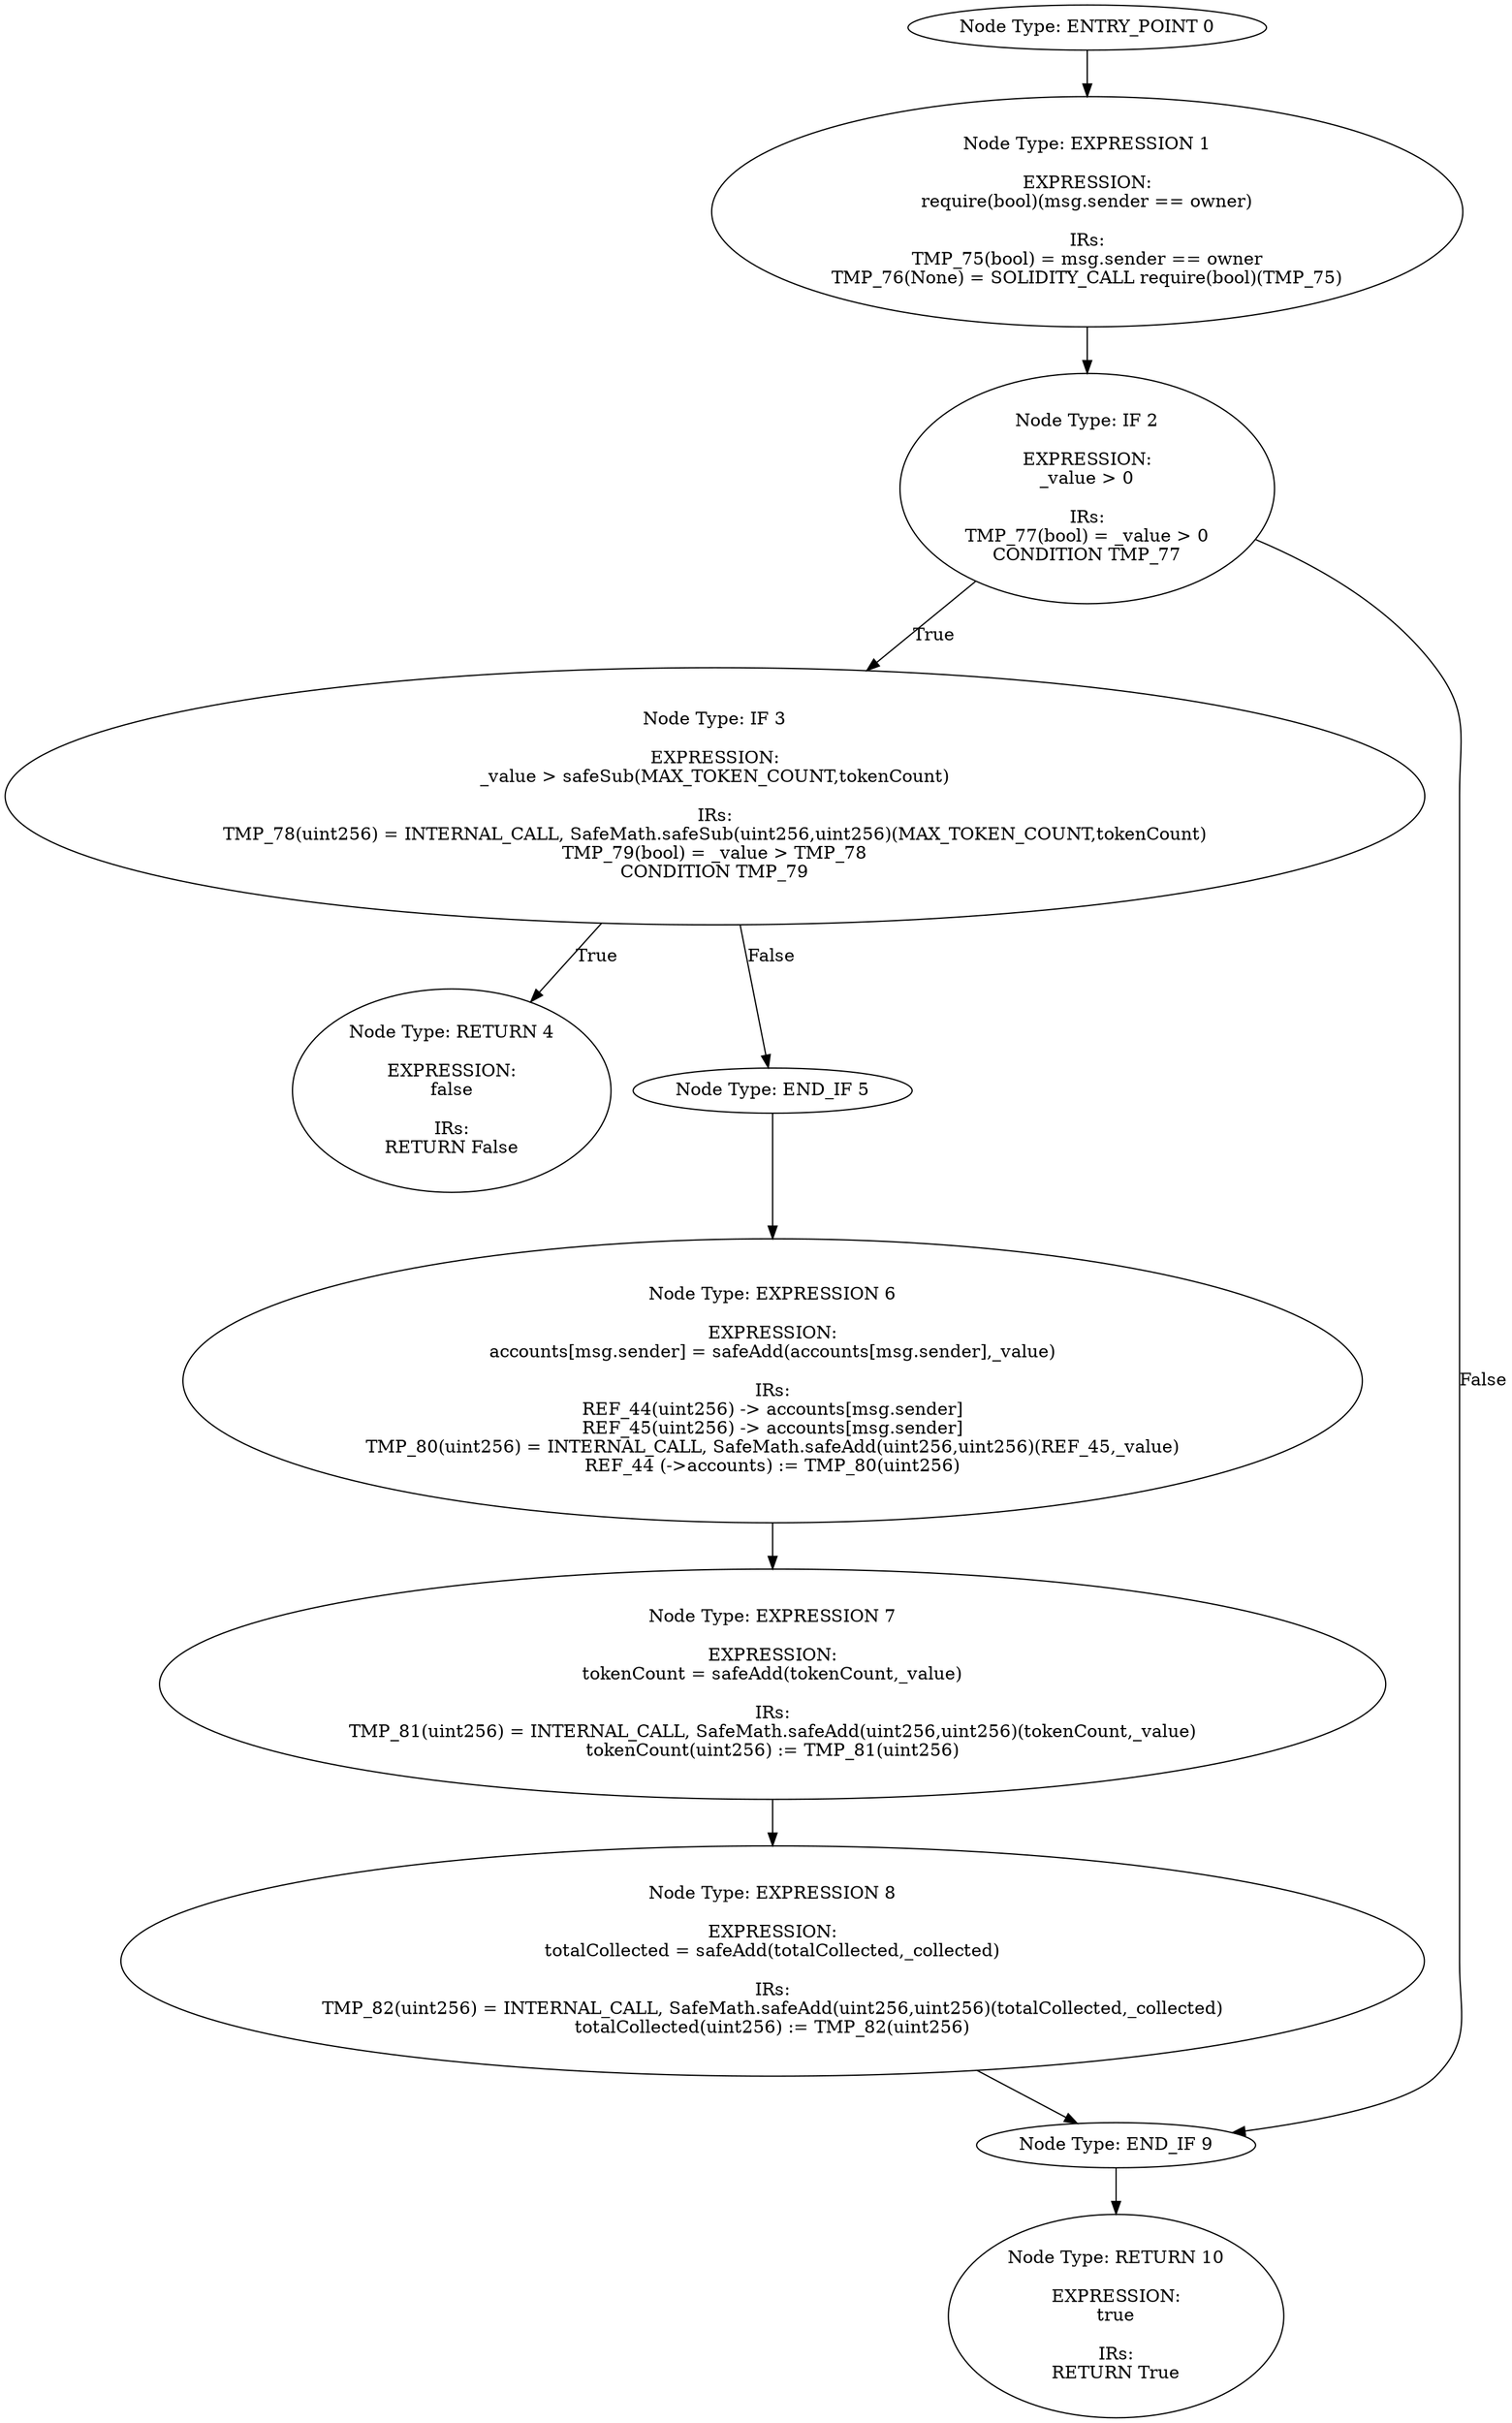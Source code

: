 digraph{
0[label="Node Type: ENTRY_POINT 0
"];
0->1;
1[label="Node Type: EXPRESSION 1

EXPRESSION:
require(bool)(msg.sender == owner)

IRs:
TMP_75(bool) = msg.sender == owner
TMP_76(None) = SOLIDITY_CALL require(bool)(TMP_75)"];
1->2;
2[label="Node Type: IF 2

EXPRESSION:
_value > 0

IRs:
TMP_77(bool) = _value > 0
CONDITION TMP_77"];
2->3[label="True"];
2->9[label="False"];
3[label="Node Type: IF 3

EXPRESSION:
_value > safeSub(MAX_TOKEN_COUNT,tokenCount)

IRs:
TMP_78(uint256) = INTERNAL_CALL, SafeMath.safeSub(uint256,uint256)(MAX_TOKEN_COUNT,tokenCount)
TMP_79(bool) = _value > TMP_78
CONDITION TMP_79"];
3->4[label="True"];
3->5[label="False"];
4[label="Node Type: RETURN 4

EXPRESSION:
false

IRs:
RETURN False"];
5[label="Node Type: END_IF 5
"];
5->6;
6[label="Node Type: EXPRESSION 6

EXPRESSION:
accounts[msg.sender] = safeAdd(accounts[msg.sender],_value)

IRs:
REF_44(uint256) -> accounts[msg.sender]
REF_45(uint256) -> accounts[msg.sender]
TMP_80(uint256) = INTERNAL_CALL, SafeMath.safeAdd(uint256,uint256)(REF_45,_value)
REF_44 (->accounts) := TMP_80(uint256)"];
6->7;
7[label="Node Type: EXPRESSION 7

EXPRESSION:
tokenCount = safeAdd(tokenCount,_value)

IRs:
TMP_81(uint256) = INTERNAL_CALL, SafeMath.safeAdd(uint256,uint256)(tokenCount,_value)
tokenCount(uint256) := TMP_81(uint256)"];
7->8;
8[label="Node Type: EXPRESSION 8

EXPRESSION:
totalCollected = safeAdd(totalCollected,_collected)

IRs:
TMP_82(uint256) = INTERNAL_CALL, SafeMath.safeAdd(uint256,uint256)(totalCollected,_collected)
totalCollected(uint256) := TMP_82(uint256)"];
8->9;
9[label="Node Type: END_IF 9
"];
9->10;
10[label="Node Type: RETURN 10

EXPRESSION:
true

IRs:
RETURN True"];
}
